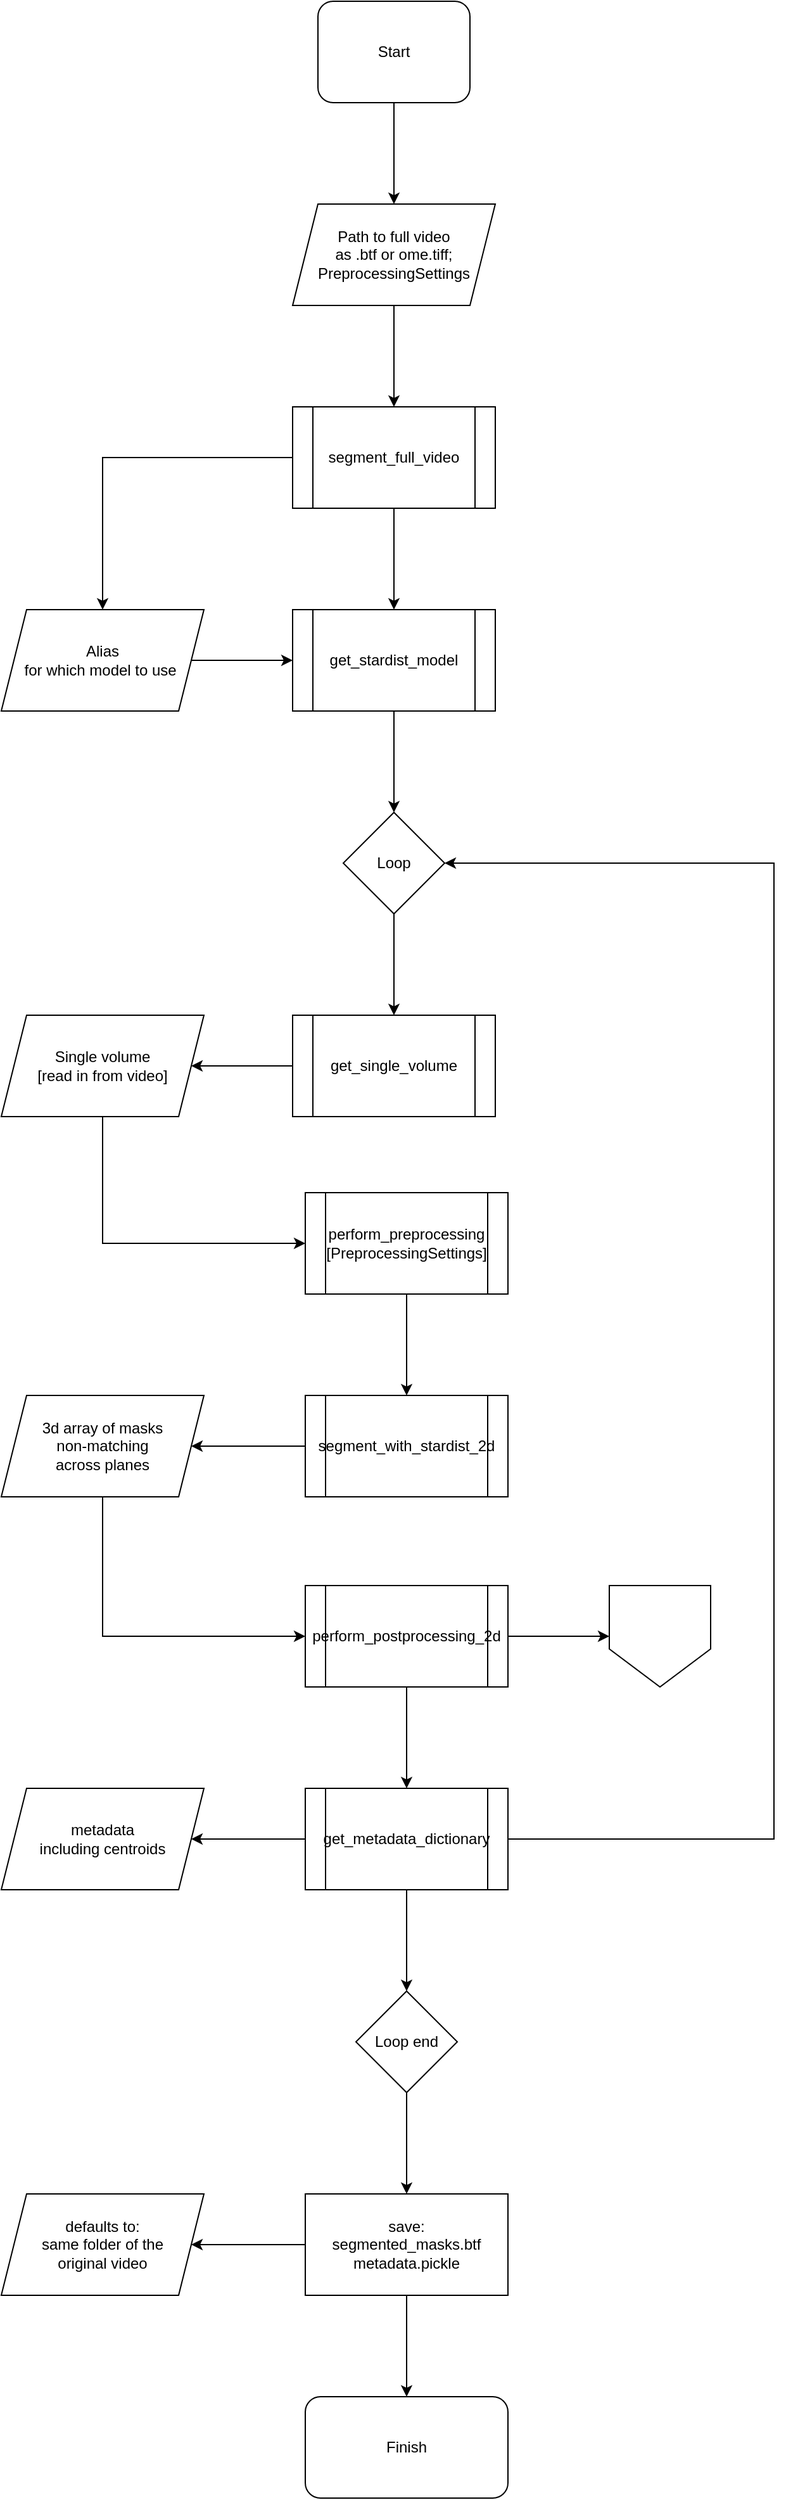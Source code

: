 <mxfile version="14.4.3" type="device" pages="4"><diagram id="9gmNOjuS0Z5q1kffO1ch" name="Segmentation-2d"><mxGraphModel dx="1422" dy="942" grid="1" gridSize="10" guides="1" tooltips="1" connect="1" arrows="1" fold="1" page="1" pageScale="1" pageWidth="850" pageHeight="1100" math="0" shadow="0"><root><mxCell id="0"/><mxCell id="1" parent="0"/><mxCell id="vMSrTYAkoBFGXOU0PwdB-1" value="Start" style="rounded=1;whiteSpace=wrap;html=1;fontFamily=Helvetica;fontSize=12;fontColor=#000000;align=center;strokeColor=#000000;fillColor=#ffffff;" parent="1" vertex="1"><mxGeometry x="320" y="40" width="120" height="80" as="geometry"/></mxCell><mxCell id="vMSrTYAkoBFGXOU0PwdB-2" value="Path to full video&lt;br&gt;as .btf or ome.tiff;&lt;br&gt;PreprocessingSettings" style="shape=parallelogram;perimeter=parallelogramPerimeter;whiteSpace=wrap;html=1;fixedSize=1;" parent="1" vertex="1"><mxGeometry x="300" y="200" width="160" height="80" as="geometry"/></mxCell><mxCell id="vMSrTYAkoBFGXOU0PwdB-3" value="" style="edgeStyle=orthogonalEdgeStyle;rounded=0;orthogonalLoop=1;jettySize=auto;html=1;" parent="1" source="vMSrTYAkoBFGXOU0PwdB-1" target="vMSrTYAkoBFGXOU0PwdB-2" edge="1"><mxGeometry relative="1" as="geometry"/></mxCell><mxCell id="vMSrTYAkoBFGXOU0PwdB-10" style="edgeStyle=orthogonalEdgeStyle;rounded=0;orthogonalLoop=1;jettySize=auto;html=1;exitX=0;exitY=0.5;exitDx=0;exitDy=0;" parent="1" source="vMSrTYAkoBFGXOU0PwdB-4" target="vMSrTYAkoBFGXOU0PwdB-8" edge="1"><mxGeometry relative="1" as="geometry"/></mxCell><mxCell id="vMSrTYAkoBFGXOU0PwdB-4" value="segment_full_video" style="shape=process;whiteSpace=wrap;html=1;backgroundOutline=1;fontFamily=Helvetica;fontSize=12;fontColor=#000000;align=center;strokeColor=#000000;fillColor=#ffffff;" parent="1" vertex="1"><mxGeometry x="300" y="360" width="160" height="80" as="geometry"/></mxCell><mxCell id="vMSrTYAkoBFGXOU0PwdB-5" value="" style="edgeStyle=orthogonalEdgeStyle;rounded=0;orthogonalLoop=1;jettySize=auto;html=1;" parent="1" source="vMSrTYAkoBFGXOU0PwdB-2" target="vMSrTYAkoBFGXOU0PwdB-4" edge="1"><mxGeometry relative="1" as="geometry"/></mxCell><mxCell id="vMSrTYAkoBFGXOU0PwdB-6" value="get_stardist_model" style="shape=process;whiteSpace=wrap;html=1;backgroundOutline=1;fontFamily=Helvetica;fontSize=12;fontColor=#000000;align=center;strokeColor=#000000;fillColor=#ffffff;" parent="1" vertex="1"><mxGeometry x="300" y="520" width="160" height="80" as="geometry"/></mxCell><mxCell id="vMSrTYAkoBFGXOU0PwdB-7" value="" style="edgeStyle=orthogonalEdgeStyle;rounded=0;orthogonalLoop=1;jettySize=auto;html=1;" parent="1" source="vMSrTYAkoBFGXOU0PwdB-4" target="vMSrTYAkoBFGXOU0PwdB-6" edge="1"><mxGeometry relative="1" as="geometry"/></mxCell><mxCell id="vMSrTYAkoBFGXOU0PwdB-8" value="Alias &lt;br&gt;for which model to use&amp;nbsp;" style="shape=parallelogram;perimeter=parallelogramPerimeter;whiteSpace=wrap;html=1;fixedSize=1;" parent="1" vertex="1"><mxGeometry x="70" y="520" width="160" height="80" as="geometry"/></mxCell><mxCell id="vMSrTYAkoBFGXOU0PwdB-9" value="" style="edgeStyle=orthogonalEdgeStyle;rounded=0;orthogonalLoop=1;jettySize=auto;html=1;" parent="1" source="vMSrTYAkoBFGXOU0PwdB-8" target="vMSrTYAkoBFGXOU0PwdB-6" edge="1"><mxGeometry relative="1" as="geometry"/></mxCell><mxCell id="vMSrTYAkoBFGXOU0PwdB-17" value="Loop" style="rhombus;whiteSpace=wrap;html=1;" parent="1" vertex="1"><mxGeometry x="340" y="680" width="80" height="80" as="geometry"/></mxCell><mxCell id="vMSrTYAkoBFGXOU0PwdB-18" value="" style="edgeStyle=orthogonalEdgeStyle;rounded=0;orthogonalLoop=1;jettySize=auto;html=1;" parent="1" source="vMSrTYAkoBFGXOU0PwdB-6" target="vMSrTYAkoBFGXOU0PwdB-17" edge="1"><mxGeometry relative="1" as="geometry"/></mxCell><mxCell id="vMSrTYAkoBFGXOU0PwdB-19" value="get_single_volume" style="shape=process;whiteSpace=wrap;html=1;backgroundOutline=1;" parent="1" vertex="1"><mxGeometry x="300" y="840" width="160" height="80" as="geometry"/></mxCell><mxCell id="vMSrTYAkoBFGXOU0PwdB-20" value="" style="edgeStyle=orthogonalEdgeStyle;rounded=0;orthogonalLoop=1;jettySize=auto;html=1;" parent="1" source="vMSrTYAkoBFGXOU0PwdB-17" target="vMSrTYAkoBFGXOU0PwdB-19" edge="1"><mxGeometry relative="1" as="geometry"/></mxCell><mxCell id="vMSrTYAkoBFGXOU0PwdB-27" style="edgeStyle=orthogonalEdgeStyle;rounded=0;orthogonalLoop=1;jettySize=auto;html=1;exitX=0.5;exitY=1;exitDx=0;exitDy=0;entryX=0;entryY=0.5;entryDx=0;entryDy=0;" parent="1" source="vMSrTYAkoBFGXOU0PwdB-21" target="vMSrTYAkoBFGXOU0PwdB-23" edge="1"><mxGeometry relative="1" as="geometry"/></mxCell><mxCell id="vMSrTYAkoBFGXOU0PwdB-21" value="Single volume &lt;br&gt;[read in from video]" style="shape=parallelogram;perimeter=parallelogramPerimeter;whiteSpace=wrap;html=1;fixedSize=1;" parent="1" vertex="1"><mxGeometry x="70" y="840" width="160" height="80" as="geometry"/></mxCell><mxCell id="vMSrTYAkoBFGXOU0PwdB-22" value="" style="edgeStyle=orthogonalEdgeStyle;rounded=0;orthogonalLoop=1;jettySize=auto;html=1;" parent="1" source="vMSrTYAkoBFGXOU0PwdB-19" target="vMSrTYAkoBFGXOU0PwdB-21" edge="1"><mxGeometry relative="1" as="geometry"/></mxCell><mxCell id="vMSrTYAkoBFGXOU0PwdB-23" value="perform_preprocessing&lt;br&gt;[PreprocessingSettings]" style="shape=process;whiteSpace=wrap;html=1;backgroundOutline=1;" parent="1" vertex="1"><mxGeometry x="310" y="980" width="160" height="80" as="geometry"/></mxCell><mxCell id="vMSrTYAkoBFGXOU0PwdB-25" value="segment_with_stardist_2d" style="shape=process;whiteSpace=wrap;html=1;backgroundOutline=1;" parent="1" vertex="1"><mxGeometry x="310" y="1140" width="160" height="80" as="geometry"/></mxCell><mxCell id="vMSrTYAkoBFGXOU0PwdB-26" value="" style="edgeStyle=orthogonalEdgeStyle;rounded=0;orthogonalLoop=1;jettySize=auto;html=1;" parent="1" source="vMSrTYAkoBFGXOU0PwdB-23" target="vMSrTYAkoBFGXOU0PwdB-25" edge="1"><mxGeometry relative="1" as="geometry"/></mxCell><mxCell id="vMSrTYAkoBFGXOU0PwdB-32" style="edgeStyle=orthogonalEdgeStyle;rounded=0;orthogonalLoop=1;jettySize=auto;html=1;exitX=0.5;exitY=1;exitDx=0;exitDy=0;entryX=0;entryY=0.5;entryDx=0;entryDy=0;" parent="1" source="vMSrTYAkoBFGXOU0PwdB-28" target="vMSrTYAkoBFGXOU0PwdB-30" edge="1"><mxGeometry relative="1" as="geometry"/></mxCell><mxCell id="vMSrTYAkoBFGXOU0PwdB-28" value="3d array of masks&lt;br&gt;non-matching &lt;br&gt;across planes" style="shape=parallelogram;perimeter=parallelogramPerimeter;whiteSpace=wrap;html=1;fixedSize=1;" parent="1" vertex="1"><mxGeometry x="70" y="1140" width="160" height="80" as="geometry"/></mxCell><mxCell id="vMSrTYAkoBFGXOU0PwdB-29" value="" style="edgeStyle=orthogonalEdgeStyle;rounded=0;orthogonalLoop=1;jettySize=auto;html=1;" parent="1" source="vMSrTYAkoBFGXOU0PwdB-25" target="vMSrTYAkoBFGXOU0PwdB-28" edge="1"><mxGeometry relative="1" as="geometry"/></mxCell><mxCell id="vMSrTYAkoBFGXOU0PwdB-30" value="perform_postprocessing_2d" style="shape=process;whiteSpace=wrap;html=1;backgroundOutline=1;" parent="1" vertex="1"><mxGeometry x="310" y="1290" width="160" height="80" as="geometry"/></mxCell><UserObject label="" link="data:page/id,D-MQUHpHiXj6evKlf64g" id="vMSrTYAkoBFGXOU0PwdB-33"><mxCell style="shape=offPageConnector;whiteSpace=wrap;html=1;" parent="1" vertex="1"><mxGeometry x="550" y="1290" width="80" height="80" as="geometry"/></mxCell></UserObject><mxCell id="vMSrTYAkoBFGXOU0PwdB-34" value="" style="edgeStyle=orthogonalEdgeStyle;rounded=0;orthogonalLoop=1;jettySize=auto;html=1;" parent="1" source="vMSrTYAkoBFGXOU0PwdB-30" target="vMSrTYAkoBFGXOU0PwdB-33" edge="1"><mxGeometry relative="1" as="geometry"/></mxCell><mxCell id="WQYejAceCrde4pMrDi3--1" value="save:&lt;br&gt;segmented_masks.btf&lt;br&gt;metadata.pickle" style="rounded=0;whiteSpace=wrap;html=1;" parent="1" vertex="1"><mxGeometry x="310" y="1770" width="160" height="80" as="geometry"/></mxCell><mxCell id="E8pQv0vzNypbhaWCZmpx-2" style="edgeStyle=orthogonalEdgeStyle;rounded=0;orthogonalLoop=1;jettySize=auto;html=1;exitX=1;exitY=0.5;exitDx=0;exitDy=0;entryX=1;entryY=0.5;entryDx=0;entryDy=0;" parent="1" source="WQYejAceCrde4pMrDi3--3" target="vMSrTYAkoBFGXOU0PwdB-17" edge="1"><mxGeometry relative="1" as="geometry"><Array as="points"><mxPoint x="680" y="1490"/><mxPoint x="680" y="720"/></Array></mxGeometry></mxCell><mxCell id="WQYejAceCrde4pMrDi3--3" value="get_metadata_dictionary" style="shape=process;whiteSpace=wrap;html=1;backgroundOutline=1;" parent="1" vertex="1"><mxGeometry x="310" y="1450" width="160" height="80" as="geometry"/></mxCell><mxCell id="WQYejAceCrde4pMrDi3--4" value="" style="edgeStyle=orthogonalEdgeStyle;rounded=0;orthogonalLoop=1;jettySize=auto;html=1;" parent="1" source="vMSrTYAkoBFGXOU0PwdB-30" target="WQYejAceCrde4pMrDi3--3" edge="1"><mxGeometry relative="1" as="geometry"/></mxCell><mxCell id="WQYejAceCrde4pMrDi3--6" value="Finish" style="rounded=1;whiteSpace=wrap;html=1;" parent="1" vertex="1"><mxGeometry x="310" y="1930" width="160" height="80" as="geometry"/></mxCell><mxCell id="WQYejAceCrde4pMrDi3--7" value="" style="edgeStyle=orthogonalEdgeStyle;rounded=0;orthogonalLoop=1;jettySize=auto;html=1;" parent="1" source="WQYejAceCrde4pMrDi3--1" target="WQYejAceCrde4pMrDi3--6" edge="1"><mxGeometry relative="1" as="geometry"/></mxCell><mxCell id="WQYejAceCrde4pMrDi3--8" value="metadata &lt;br&gt;including centroids" style="shape=parallelogram;perimeter=parallelogramPerimeter;whiteSpace=wrap;html=1;fixedSize=1;" parent="1" vertex="1"><mxGeometry x="70" y="1450" width="160" height="80" as="geometry"/></mxCell><mxCell id="WQYejAceCrde4pMrDi3--9" value="" style="edgeStyle=orthogonalEdgeStyle;rounded=0;orthogonalLoop=1;jettySize=auto;html=1;" parent="1" source="WQYejAceCrde4pMrDi3--3" target="WQYejAceCrde4pMrDi3--8" edge="1"><mxGeometry relative="1" as="geometry"/></mxCell><mxCell id="WQYejAceCrde4pMrDi3--10" value="defaults to:&lt;br&gt;same folder of the&lt;br&gt;original video" style="shape=parallelogram;perimeter=parallelogramPerimeter;whiteSpace=wrap;html=1;fixedSize=1;" parent="1" vertex="1"><mxGeometry x="70" y="1770" width="160" height="80" as="geometry"/></mxCell><mxCell id="WQYejAceCrde4pMrDi3--11" value="" style="edgeStyle=orthogonalEdgeStyle;rounded=0;orthogonalLoop=1;jettySize=auto;html=1;" parent="1" source="WQYejAceCrde4pMrDi3--1" target="WQYejAceCrde4pMrDi3--10" edge="1"><mxGeometry relative="1" as="geometry"/></mxCell><mxCell id="E8pQv0vzNypbhaWCZmpx-5" value="" style="edgeStyle=orthogonalEdgeStyle;rounded=0;orthogonalLoop=1;jettySize=auto;html=1;" parent="1" source="E8pQv0vzNypbhaWCZmpx-3" target="WQYejAceCrde4pMrDi3--1" edge="1"><mxGeometry relative="1" as="geometry"/></mxCell><mxCell id="E8pQv0vzNypbhaWCZmpx-3" value="Loop end" style="rhombus;whiteSpace=wrap;html=1;" parent="1" vertex="1"><mxGeometry x="350" y="1610" width="80" height="80" as="geometry"/></mxCell><mxCell id="E8pQv0vzNypbhaWCZmpx-4" value="" style="edgeStyle=orthogonalEdgeStyle;rounded=0;orthogonalLoop=1;jettySize=auto;html=1;" parent="1" source="WQYejAceCrde4pMrDi3--3" target="E8pQv0vzNypbhaWCZmpx-3" edge="1"><mxGeometry relative="1" as="geometry"/></mxCell></root></mxGraphModel></diagram><diagram id="D-MQUHpHiXj6evKlf64g" name="perform_postprocessing_2d"><mxGraphModel dx="981" dy="673" grid="1" gridSize="10" guides="1" tooltips="1" connect="1" arrows="1" fold="1" page="1" pageScale="1" pageWidth="850" pageHeight="1100" math="0" shadow="0"><root><mxCell id="KeyeB9VhBZ7ttvzR-nVN-0"/><mxCell id="KeyeB9VhBZ7ttvzR-nVN-1" parent="KeyeB9VhBZ7ttvzR-nVN-0"/><mxCell id="KeyeB9VhBZ7ttvzR-nVN-2" value="perform_postprocessing_2d" style="rounded=1;whiteSpace=wrap;html=1;" vertex="1" parent="KeyeB9VhBZ7ttvzR-nVN-1"><mxGeometry x="350" y="40" width="120" height="60" as="geometry"/></mxCell><mxCell id="vkmSvv_Z_U_EB-Boivay-0" value="Masks" style="shape=parallelogram;perimeter=parallelogramPerimeter;whiteSpace=wrap;html=1;fixedSize=1;" vertex="1" parent="KeyeB9VhBZ7ttvzR-nVN-1"><mxGeometry x="350" y="180" width="120" height="60" as="geometry"/></mxCell><mxCell id="vkmSvv_Z_U_EB-Boivay-1" value="" style="edgeStyle=orthogonalEdgeStyle;rounded=0;orthogonalLoop=1;jettySize=auto;html=1;" edge="1" parent="KeyeB9VhBZ7ttvzR-nVN-1" source="KeyeB9VhBZ7ttvzR-nVN-2" target="vkmSvv_Z_U_EB-Boivay-0"><mxGeometry relative="1" as="geometry"/></mxCell><mxCell id="vkmSvv_Z_U_EB-Boivay-2" value="remove_large_areas" style="shape=process;whiteSpace=wrap;html=1;backgroundOutline=1;" vertex="1" parent="KeyeB9VhBZ7ttvzR-nVN-1"><mxGeometry x="350" y="320" width="120" height="60" as="geometry"/></mxCell><mxCell id="vkmSvv_Z_U_EB-Boivay-3" value="" style="edgeStyle=orthogonalEdgeStyle;rounded=0;orthogonalLoop=1;jettySize=auto;html=1;" edge="1" parent="KeyeB9VhBZ7ttvzR-nVN-1" source="vkmSvv_Z_U_EB-Boivay-0" target="vkmSvv_Z_U_EB-Boivay-2"><mxGeometry relative="1" as="geometry"/></mxCell><mxCell id="vkmSvv_Z_U_EB-Boivay-4" value="bipartite_stitching" style="shape=process;whiteSpace=wrap;html=1;backgroundOutline=1;" vertex="1" parent="KeyeB9VhBZ7ttvzR-nVN-1"><mxGeometry x="350" y="460" width="120" height="60" as="geometry"/></mxCell><mxCell id="vkmSvv_Z_U_EB-Boivay-5" value="" style="edgeStyle=orthogonalEdgeStyle;rounded=0;orthogonalLoop=1;jettySize=auto;html=1;" edge="1" parent="KeyeB9VhBZ7ttvzR-nVN-1" source="vkmSvv_Z_U_EB-Boivay-2" target="vkmSvv_Z_U_EB-Boivay-4"><mxGeometry relative="1" as="geometry"/></mxCell><mxCell id="vkmSvv_Z_U_EB-Boivay-6" value="matches adjacent planes in z &lt;br&gt;using pixel overlap" style="ellipse;shape=cloud;whiteSpace=wrap;html=1;" vertex="1" parent="KeyeB9VhBZ7ttvzR-nVN-1"><mxGeometry x="70" y="441.25" width="220" height="97.5" as="geometry"/></mxCell><mxCell id="vkmSvv_Z_U_EB-Boivay-7" value="" style="edgeStyle=orthogonalEdgeStyle;rounded=0;orthogonalLoop=1;jettySize=auto;html=1;" edge="1" parent="KeyeB9VhBZ7ttvzR-nVN-1" source="vkmSvv_Z_U_EB-Boivay-4" target="vkmSvv_Z_U_EB-Boivay-6"><mxGeometry relative="1" as="geometry"/></mxCell><mxCell id="vkmSvv_Z_U_EB-Boivay-8" value="get_neuron_lengths_dict" style="shape=process;whiteSpace=wrap;html=1;backgroundOutline=1;" vertex="1" parent="KeyeB9VhBZ7ttvzR-nVN-1"><mxGeometry x="350" y="600" width="120" height="60" as="geometry"/></mxCell><mxCell id="vkmSvv_Z_U_EB-Boivay-9" value="" style="edgeStyle=orthogonalEdgeStyle;rounded=0;orthogonalLoop=1;jettySize=auto;html=1;" edge="1" parent="KeyeB9VhBZ7ttvzR-nVN-1" source="vkmSvv_Z_U_EB-Boivay-4" target="vkmSvv_Z_U_EB-Boivay-8"><mxGeometry relative="1" as="geometry"/></mxCell><mxCell id="vkmSvv_Z_U_EB-Boivay-13" value="calc_brightness" style="shape=process;whiteSpace=wrap;html=1;backgroundOutline=1;" vertex="1" parent="KeyeB9VhBZ7ttvzR-nVN-1"><mxGeometry x="350" y="740" width="120" height="60" as="geometry"/></mxCell><mxCell id="vkmSvv_Z_U_EB-Boivay-14" value="" style="edgeStyle=orthogonalEdgeStyle;rounded=0;orthogonalLoop=1;jettySize=auto;html=1;" edge="1" parent="KeyeB9VhBZ7ttvzR-nVN-1" source="vkmSvv_Z_U_EB-Boivay-8" target="vkmSvv_Z_U_EB-Boivay-13"><mxGeometry relative="1" as="geometry"/></mxCell><mxCell id="vkmSvv_Z_U_EB-Boivay-15" value="split_long_neurons" style="shape=process;whiteSpace=wrap;html=1;backgroundOutline=1;" vertex="1" parent="KeyeB9VhBZ7ttvzR-nVN-1"><mxGeometry x="350" y="880" width="120" height="60" as="geometry"/></mxCell><mxCell id="vkmSvv_Z_U_EB-Boivay-17" value="remove_short_neurons" style="shape=process;whiteSpace=wrap;html=1;backgroundOutline=1;" vertex="1" parent="KeyeB9VhBZ7ttvzR-nVN-1"><mxGeometry x="350" y="1020" width="120" height="60" as="geometry"/></mxCell><mxCell id="vkmSvv_Z_U_EB-Boivay-22" style="edgeStyle=orthogonalEdgeStyle;rounded=0;orthogonalLoop=1;jettySize=auto;html=1;entryX=0;entryY=0.5;entryDx=0;entryDy=0;" edge="1" parent="KeyeB9VhBZ7ttvzR-nVN-1" source="vkmSvv_Z_U_EB-Boivay-19" target="vkmSvv_Z_U_EB-Boivay-15"><mxGeometry relative="1" as="geometry"><Array as="points"><mxPoint x="200" y="770"/><mxPoint x="200" y="910"/></Array></mxGeometry></mxCell><mxCell id="vkmSvv_Z_U_EB-Boivay-23" style="edgeStyle=orthogonalEdgeStyle;rounded=0;orthogonalLoop=1;jettySize=auto;html=1;entryX=0;entryY=0.5;entryDx=0;entryDy=0;" edge="1" parent="KeyeB9VhBZ7ttvzR-nVN-1" source="vkmSvv_Z_U_EB-Boivay-19" target="vkmSvv_Z_U_EB-Boivay-17"><mxGeometry relative="1" as="geometry"><Array as="points"><mxPoint x="200" y="770"/><mxPoint x="200" y="1050"/></Array></mxGeometry></mxCell><mxCell id="vkmSvv_Z_U_EB-Boivay-19" value="brightness as a&lt;br&gt;function of z" style="shape=parallelogram;perimeter=parallelogramPerimeter;whiteSpace=wrap;html=1;fixedSize=1;" vertex="1" parent="KeyeB9VhBZ7ttvzR-nVN-1"><mxGeometry x="150" y="740" width="120" height="60" as="geometry"/></mxCell><mxCell id="vkmSvv_Z_U_EB-Boivay-20" value="" style="edgeStyle=orthogonalEdgeStyle;rounded=0;orthogonalLoop=1;jettySize=auto;html=1;" edge="1" parent="KeyeB9VhBZ7ttvzR-nVN-1" source="vkmSvv_Z_U_EB-Boivay-13" target="vkmSvv_Z_U_EB-Boivay-19"><mxGeometry relative="1" as="geometry"/></mxCell><mxCell id="vkmSvv_Z_U_EB-Boivay-26" value="if&lt;br&gt;remove_border_flag" style="rhombus;whiteSpace=wrap;html=1;" vertex="1" parent="KeyeB9VhBZ7ttvzR-nVN-1"><mxGeometry x="380" y="1160" width="60" height="60" as="geometry"/></mxCell><mxCell id="vkmSvv_Z_U_EB-Boivay-27" value="" style="edgeStyle=orthogonalEdgeStyle;rounded=0;orthogonalLoop=1;jettySize=auto;html=1;" edge="1" parent="KeyeB9VhBZ7ttvzR-nVN-1" source="vkmSvv_Z_U_EB-Boivay-17" target="vkmSvv_Z_U_EB-Boivay-26"><mxGeometry relative="1" as="geometry"/></mxCell><mxCell id="vkmSvv_Z_U_EB-Boivay-34" style="edgeStyle=orthogonalEdgeStyle;rounded=0;orthogonalLoop=1;jettySize=auto;html=1;exitX=0.5;exitY=1;exitDx=0;exitDy=0;entryX=0;entryY=0.5;entryDx=0;entryDy=0;" edge="1" parent="KeyeB9VhBZ7ttvzR-nVN-1" source="vkmSvv_Z_U_EB-Boivay-28" target="vkmSvv_Z_U_EB-Boivay-31"><mxGeometry relative="1" as="geometry"><Array as="points"><mxPoint x="240" y="1330"/></Array></mxGeometry></mxCell><mxCell id="vkmSvv_Z_U_EB-Boivay-28" value="remove_border" style="shape=process;whiteSpace=wrap;html=1;backgroundOutline=1;" vertex="1" parent="KeyeB9VhBZ7ttvzR-nVN-1"><mxGeometry x="180" y="1160" width="120" height="60" as="geometry"/></mxCell><mxCell id="vkmSvv_Z_U_EB-Boivay-29" value="" style="edgeStyle=orthogonalEdgeStyle;rounded=0;orthogonalLoop=1;jettySize=auto;html=1;" edge="1" parent="KeyeB9VhBZ7ttvzR-nVN-1" source="vkmSvv_Z_U_EB-Boivay-26" target="vkmSvv_Z_U_EB-Boivay-28"><mxGeometry relative="1" as="geometry"/></mxCell><mxCell id="vkmSvv_Z_U_EB-Boivay-30" value="True" style="edgeLabel;html=1;align=center;verticalAlign=middle;resizable=0;points=[];" vertex="1" connectable="0" parent="vkmSvv_Z_U_EB-Boivay-29"><mxGeometry x="-0.165" y="-1" relative="1" as="geometry"><mxPoint as="offset"/></mxGeometry></mxCell><mxCell id="vkmSvv_Z_U_EB-Boivay-31" value="final_masks" style="shape=parallelogram;perimeter=parallelogramPerimeter;whiteSpace=wrap;html=1;fixedSize=1;" vertex="1" parent="KeyeB9VhBZ7ttvzR-nVN-1"><mxGeometry x="350" y="1300" width="120" height="60" as="geometry"/></mxCell><mxCell id="vkmSvv_Z_U_EB-Boivay-32" value="" style="edgeStyle=orthogonalEdgeStyle;rounded=0;orthogonalLoop=1;jettySize=auto;html=1;" edge="1" parent="KeyeB9VhBZ7ttvzR-nVN-1" source="vkmSvv_Z_U_EB-Boivay-26" target="vkmSvv_Z_U_EB-Boivay-31"><mxGeometry relative="1" as="geometry"/></mxCell><mxCell id="vkmSvv_Z_U_EB-Boivay-33" value="False" style="edgeLabel;html=1;align=center;verticalAlign=middle;resizable=0;points=[];" vertex="1" connectable="0" parent="vkmSvv_Z_U_EB-Boivay-32"><mxGeometry x="-0.325" y="-5" relative="1" as="geometry"><mxPoint as="offset"/></mxGeometry></mxCell><UserObject label="Return" link="data:page/id,9gmNOjuS0Z5q1kffO1ch" id="vkmSvv_Z_U_EB-Boivay-35"><mxCell style="rounded=1;whiteSpace=wrap;html=1;" vertex="1" parent="KeyeB9VhBZ7ttvzR-nVN-1"><mxGeometry x="350" y="1440" width="120" height="60" as="geometry"/></mxCell></UserObject><mxCell id="vkmSvv_Z_U_EB-Boivay-36" value="" style="edgeStyle=orthogonalEdgeStyle;rounded=0;orthogonalLoop=1;jettySize=auto;html=1;" edge="1" parent="KeyeB9VhBZ7ttvzR-nVN-1" source="vkmSvv_Z_U_EB-Boivay-31" target="vkmSvv_Z_U_EB-Boivay-35"><mxGeometry relative="1" as="geometry"/></mxCell></root></mxGraphModel></diagram><diagram name="Segmentation-3d" id="1qedk6fL6Um3-epZt2n-"><mxGraphModel dx="1422" dy="976" grid="1" gridSize="10" guides="1" tooltips="1" connect="1" arrows="1" fold="1" page="1" pageScale="1" pageWidth="850" pageHeight="1100" math="0" shadow="0"><root><mxCell id="bUffBAjIWViyeSankcGN-0"/><mxCell id="bUffBAjIWViyeSankcGN-1" parent="bUffBAjIWViyeSankcGN-0"/><mxCell id="bUffBAjIWViyeSankcGN-2" value="Start" style="rounded=1;whiteSpace=wrap;html=1;fontFamily=Helvetica;fontSize=12;fontColor=#000000;align=center;strokeColor=#000000;fillColor=#ffffff;" vertex="1" parent="bUffBAjIWViyeSankcGN-1"><mxGeometry x="320" y="40" width="120" height="80" as="geometry"/></mxCell><mxCell id="bUffBAjIWViyeSankcGN-3" value="Path to full video&lt;br&gt;as .btf or ome.tiff;&lt;br&gt;PreprocessingSettings" style="shape=parallelogram;perimeter=parallelogramPerimeter;whiteSpace=wrap;html=1;fixedSize=1;" vertex="1" parent="bUffBAjIWViyeSankcGN-1"><mxGeometry x="300" y="200" width="160" height="80" as="geometry"/></mxCell><mxCell id="bUffBAjIWViyeSankcGN-4" value="" style="edgeStyle=orthogonalEdgeStyle;rounded=0;orthogonalLoop=1;jettySize=auto;html=1;" edge="1" parent="bUffBAjIWViyeSankcGN-1" source="bUffBAjIWViyeSankcGN-2" target="bUffBAjIWViyeSankcGN-3"><mxGeometry relative="1" as="geometry"/></mxCell><mxCell id="bUffBAjIWViyeSankcGN-5" style="edgeStyle=orthogonalEdgeStyle;rounded=0;orthogonalLoop=1;jettySize=auto;html=1;exitX=0;exitY=0.5;exitDx=0;exitDy=0;" edge="1" parent="bUffBAjIWViyeSankcGN-1" source="bUffBAjIWViyeSankcGN-6" target="bUffBAjIWViyeSankcGN-10"><mxGeometry relative="1" as="geometry"/></mxCell><mxCell id="bUffBAjIWViyeSankcGN-6" value="segment_full_video" style="shape=process;whiteSpace=wrap;html=1;backgroundOutline=1;fontFamily=Helvetica;fontSize=12;fontColor=#000000;align=center;strokeColor=#000000;fillColor=#ffffff;" vertex="1" parent="bUffBAjIWViyeSankcGN-1"><mxGeometry x="300" y="360" width="160" height="80" as="geometry"/></mxCell><mxCell id="bUffBAjIWViyeSankcGN-7" value="" style="edgeStyle=orthogonalEdgeStyle;rounded=0;orthogonalLoop=1;jettySize=auto;html=1;" edge="1" parent="bUffBAjIWViyeSankcGN-1" source="bUffBAjIWViyeSankcGN-3" target="bUffBAjIWViyeSankcGN-6"><mxGeometry relative="1" as="geometry"/></mxCell><mxCell id="bUffBAjIWViyeSankcGN-8" value="get_stardist_model" style="shape=process;whiteSpace=wrap;html=1;backgroundOutline=1;fontFamily=Helvetica;fontSize=12;fontColor=#000000;align=center;strokeColor=#000000;fillColor=#ffffff;" vertex="1" parent="bUffBAjIWViyeSankcGN-1"><mxGeometry x="300" y="520" width="160" height="80" as="geometry"/></mxCell><mxCell id="bUffBAjIWViyeSankcGN-9" value="" style="edgeStyle=orthogonalEdgeStyle;rounded=0;orthogonalLoop=1;jettySize=auto;html=1;" edge="1" parent="bUffBAjIWViyeSankcGN-1" source="bUffBAjIWViyeSankcGN-6" target="bUffBAjIWViyeSankcGN-8"><mxGeometry relative="1" as="geometry"/></mxCell><mxCell id="bUffBAjIWViyeSankcGN-10" value="Alias &lt;br&gt;for which model to use&amp;nbsp;" style="shape=parallelogram;perimeter=parallelogramPerimeter;whiteSpace=wrap;html=1;fixedSize=1;" vertex="1" parent="bUffBAjIWViyeSankcGN-1"><mxGeometry x="100" y="520" width="160" height="80" as="geometry"/></mxCell><mxCell id="bUffBAjIWViyeSankcGN-11" value="" style="edgeStyle=orthogonalEdgeStyle;rounded=0;orthogonalLoop=1;jettySize=auto;html=1;" edge="1" parent="bUffBAjIWViyeSankcGN-1" source="bUffBAjIWViyeSankcGN-10" target="bUffBAjIWViyeSankcGN-8"><mxGeometry relative="1" as="geometry"/></mxCell><mxCell id="bUffBAjIWViyeSankcGN-12" value="Loop" style="rhombus;whiteSpace=wrap;html=1;" vertex="1" parent="bUffBAjIWViyeSankcGN-1"><mxGeometry x="340" y="680" width="80" height="80" as="geometry"/></mxCell><mxCell id="bUffBAjIWViyeSankcGN-13" value="" style="edgeStyle=orthogonalEdgeStyle;rounded=0;orthogonalLoop=1;jettySize=auto;html=1;" edge="1" parent="bUffBAjIWViyeSankcGN-1" source="bUffBAjIWViyeSankcGN-8" target="bUffBAjIWViyeSankcGN-12"><mxGeometry relative="1" as="geometry"/></mxCell><mxCell id="bUffBAjIWViyeSankcGN-14" value="get_single_volume" style="shape=process;whiteSpace=wrap;html=1;backgroundOutline=1;" vertex="1" parent="bUffBAjIWViyeSankcGN-1"><mxGeometry x="300" y="840" width="160" height="80" as="geometry"/></mxCell><mxCell id="bUffBAjIWViyeSankcGN-15" value="" style="edgeStyle=orthogonalEdgeStyle;rounded=0;orthogonalLoop=1;jettySize=auto;html=1;" edge="1" parent="bUffBAjIWViyeSankcGN-1" source="bUffBAjIWViyeSankcGN-12" target="bUffBAjIWViyeSankcGN-14"><mxGeometry relative="1" as="geometry"/></mxCell><mxCell id="bUffBAjIWViyeSankcGN-16" style="edgeStyle=orthogonalEdgeStyle;rounded=0;orthogonalLoop=1;jettySize=auto;html=1;exitX=0.5;exitY=1;exitDx=0;exitDy=0;entryX=0;entryY=0.5;entryDx=0;entryDy=0;" edge="1" parent="bUffBAjIWViyeSankcGN-1" source="bUffBAjIWViyeSankcGN-17" target="bUffBAjIWViyeSankcGN-19"><mxGeometry relative="1" as="geometry"/></mxCell><mxCell id="bUffBAjIWViyeSankcGN-17" value="Single volume &lt;br&gt;[read in from video]" style="shape=parallelogram;perimeter=parallelogramPerimeter;whiteSpace=wrap;html=1;fixedSize=1;" vertex="1" parent="bUffBAjIWViyeSankcGN-1"><mxGeometry x="70" y="840" width="160" height="80" as="geometry"/></mxCell><mxCell id="bUffBAjIWViyeSankcGN-18" value="" style="edgeStyle=orthogonalEdgeStyle;rounded=0;orthogonalLoop=1;jettySize=auto;html=1;" edge="1" parent="bUffBAjIWViyeSankcGN-1" source="bUffBAjIWViyeSankcGN-14" target="bUffBAjIWViyeSankcGN-17"><mxGeometry relative="1" as="geometry"/></mxCell><mxCell id="bUffBAjIWViyeSankcGN-19" value="perform_preprocessing&lt;br&gt;[PreprocessingSettings]" style="shape=process;whiteSpace=wrap;html=1;backgroundOutline=1;" vertex="1" parent="bUffBAjIWViyeSankcGN-1"><mxGeometry x="310" y="980" width="160" height="80" as="geometry"/></mxCell><mxCell id="bUffBAjIWViyeSankcGN-20" value="segment_with_stardist_3d" style="shape=process;whiteSpace=wrap;html=1;backgroundOutline=1;" vertex="1" parent="bUffBAjIWViyeSankcGN-1"><mxGeometry x="310" y="1140" width="160" height="80" as="geometry"/></mxCell><mxCell id="bUffBAjIWViyeSankcGN-21" value="" style="edgeStyle=orthogonalEdgeStyle;rounded=0;orthogonalLoop=1;jettySize=auto;html=1;" edge="1" parent="bUffBAjIWViyeSankcGN-1" source="bUffBAjIWViyeSankcGN-19" target="bUffBAjIWViyeSankcGN-20"><mxGeometry relative="1" as="geometry"/></mxCell><mxCell id="0KnK-7V5-tfHGkYEvtHt-2" style="edgeStyle=orthogonalEdgeStyle;rounded=0;orthogonalLoop=1;jettySize=auto;html=1;exitX=0.5;exitY=1;exitDx=0;exitDy=0;entryX=0;entryY=0.5;entryDx=0;entryDy=0;" edge="1" parent="bUffBAjIWViyeSankcGN-1" source="bUffBAjIWViyeSankcGN-23" target="0KnK-7V5-tfHGkYEvtHt-0"><mxGeometry relative="1" as="geometry"/></mxCell><mxCell id="bUffBAjIWViyeSankcGN-23" value="3d array of masks&lt;br&gt;non-matching &lt;br&gt;across planes" style="shape=parallelogram;perimeter=parallelogramPerimeter;whiteSpace=wrap;html=1;fixedSize=1;" vertex="1" parent="bUffBAjIWViyeSankcGN-1"><mxGeometry x="70" y="1140" width="160" height="80" as="geometry"/></mxCell><mxCell id="bUffBAjIWViyeSankcGN-24" value="" style="edgeStyle=orthogonalEdgeStyle;rounded=0;orthogonalLoop=1;jettySize=auto;html=1;" edge="1" parent="bUffBAjIWViyeSankcGN-1" source="bUffBAjIWViyeSankcGN-20" target="bUffBAjIWViyeSankcGN-23"><mxGeometry relative="1" as="geometry"/></mxCell><mxCell id="bUffBAjIWViyeSankcGN-25" value="perform_postprocessing_3d" style="shape=process;whiteSpace=wrap;html=1;backgroundOutline=1;" vertex="1" parent="bUffBAjIWViyeSankcGN-1"><mxGeometry x="510" y="1340" width="160" height="80" as="geometry"/></mxCell><UserObject label="" link="data:page/id,HgU87nzDgmrT12RSPjs0" id="bUffBAjIWViyeSankcGN-26"><mxCell style="shape=offPageConnector;whiteSpace=wrap;html=1;" vertex="1" parent="bUffBAjIWViyeSankcGN-1"><mxGeometry x="550" y="1150" width="80" height="80" as="geometry"/></mxCell></UserObject><mxCell id="bUffBAjIWViyeSankcGN-27" value="" style="edgeStyle=orthogonalEdgeStyle;rounded=0;orthogonalLoop=1;jettySize=auto;html=1;" edge="1" parent="bUffBAjIWViyeSankcGN-1" source="bUffBAjIWViyeSankcGN-25" target="bUffBAjIWViyeSankcGN-26"><mxGeometry relative="1" as="geometry"/></mxCell><mxCell id="bUffBAjIWViyeSankcGN-28" value="save:&lt;br&gt;segmented_masks.btf&lt;br&gt;metadata.pickle" style="rounded=0;whiteSpace=wrap;html=1;" vertex="1" parent="bUffBAjIWViyeSankcGN-1"><mxGeometry x="310" y="1800" width="160" height="80" as="geometry"/></mxCell><mxCell id="bUffBAjIWViyeSankcGN-29" style="edgeStyle=orthogonalEdgeStyle;rounded=0;orthogonalLoop=1;jettySize=auto;html=1;exitX=1;exitY=0.5;exitDx=0;exitDy=0;entryX=1;entryY=0.5;entryDx=0;entryDy=0;" edge="1" parent="bUffBAjIWViyeSankcGN-1" source="bUffBAjIWViyeSankcGN-30" target="bUffBAjIWViyeSankcGN-12"><mxGeometry relative="1" as="geometry"><Array as="points"><mxPoint x="680" y="1520"/><mxPoint x="680" y="720"/></Array></mxGeometry></mxCell><mxCell id="bUffBAjIWViyeSankcGN-30" value="get_metadata_dictionary" style="shape=process;whiteSpace=wrap;html=1;backgroundOutline=1;" vertex="1" parent="bUffBAjIWViyeSankcGN-1"><mxGeometry x="310" y="1480" width="160" height="80" as="geometry"/></mxCell><mxCell id="bUffBAjIWViyeSankcGN-32" value="Finish" style="rounded=1;whiteSpace=wrap;html=1;" vertex="1" parent="bUffBAjIWViyeSankcGN-1"><mxGeometry x="310" y="1960" width="160" height="80" as="geometry"/></mxCell><mxCell id="bUffBAjIWViyeSankcGN-33" value="" style="edgeStyle=orthogonalEdgeStyle;rounded=0;orthogonalLoop=1;jettySize=auto;html=1;" edge="1" parent="bUffBAjIWViyeSankcGN-1" source="bUffBAjIWViyeSankcGN-28" target="bUffBAjIWViyeSankcGN-32"><mxGeometry relative="1" as="geometry"/></mxCell><mxCell id="bUffBAjIWViyeSankcGN-34" value="metadata &lt;br&gt;including centroids" style="shape=parallelogram;perimeter=parallelogramPerimeter;whiteSpace=wrap;html=1;fixedSize=1;" vertex="1" parent="bUffBAjIWViyeSankcGN-1"><mxGeometry x="70" y="1480" width="160" height="80" as="geometry"/></mxCell><mxCell id="bUffBAjIWViyeSankcGN-35" value="" style="edgeStyle=orthogonalEdgeStyle;rounded=0;orthogonalLoop=1;jettySize=auto;html=1;" edge="1" parent="bUffBAjIWViyeSankcGN-1" source="bUffBAjIWViyeSankcGN-30" target="bUffBAjIWViyeSankcGN-34"><mxGeometry relative="1" as="geometry"/></mxCell><mxCell id="bUffBAjIWViyeSankcGN-36" value="defaults to:&lt;br&gt;same folder of the&lt;br&gt;original video" style="shape=parallelogram;perimeter=parallelogramPerimeter;whiteSpace=wrap;html=1;fixedSize=1;" vertex="1" parent="bUffBAjIWViyeSankcGN-1"><mxGeometry x="70" y="1800" width="160" height="80" as="geometry"/></mxCell><mxCell id="bUffBAjIWViyeSankcGN-37" value="" style="edgeStyle=orthogonalEdgeStyle;rounded=0;orthogonalLoop=1;jettySize=auto;html=1;" edge="1" parent="bUffBAjIWViyeSankcGN-1" source="bUffBAjIWViyeSankcGN-28" target="bUffBAjIWViyeSankcGN-36"><mxGeometry relative="1" as="geometry"/></mxCell><mxCell id="bUffBAjIWViyeSankcGN-38" value="" style="edgeStyle=orthogonalEdgeStyle;rounded=0;orthogonalLoop=1;jettySize=auto;html=1;" edge="1" parent="bUffBAjIWViyeSankcGN-1" source="bUffBAjIWViyeSankcGN-39" target="bUffBAjIWViyeSankcGN-28"><mxGeometry relative="1" as="geometry"/></mxCell><mxCell id="bUffBAjIWViyeSankcGN-39" value="Loop end" style="rhombus;whiteSpace=wrap;html=1;" vertex="1" parent="bUffBAjIWViyeSankcGN-1"><mxGeometry x="350" y="1640" width="80" height="80" as="geometry"/></mxCell><mxCell id="bUffBAjIWViyeSankcGN-40" value="" style="edgeStyle=orthogonalEdgeStyle;rounded=0;orthogonalLoop=1;jettySize=auto;html=1;" edge="1" parent="bUffBAjIWViyeSankcGN-1" source="bUffBAjIWViyeSankcGN-30" target="bUffBAjIWViyeSankcGN-39"><mxGeometry relative="1" as="geometry"/></mxCell><mxCell id="0KnK-7V5-tfHGkYEvtHt-3" value="True" style="edgeStyle=orthogonalEdgeStyle;rounded=0;orthogonalLoop=1;jettySize=auto;html=1;exitX=1;exitY=0.5;exitDx=0;exitDy=0;entryX=0.006;entryY=0.613;entryDx=0;entryDy=0;entryPerimeter=0;" edge="1" parent="bUffBAjIWViyeSankcGN-1" source="0KnK-7V5-tfHGkYEvtHt-0" target="bUffBAjIWViyeSankcGN-25"><mxGeometry relative="1" as="geometry"/></mxCell><mxCell id="0KnK-7V5-tfHGkYEvtHt-4" value="" style="edgeStyle=orthogonalEdgeStyle;rounded=0;orthogonalLoop=1;jettySize=auto;html=1;" edge="1" parent="bUffBAjIWViyeSankcGN-1" source="0KnK-7V5-tfHGkYEvtHt-0" target="bUffBAjIWViyeSankcGN-30"><mxGeometry relative="1" as="geometry"/></mxCell><mxCell id="0KnK-7V5-tfHGkYEvtHt-0" value="if&lt;br&gt;do_postprocessing" style="rhombus;whiteSpace=wrap;html=1;" vertex="1" parent="bUffBAjIWViyeSankcGN-1"><mxGeometry x="310" y="1281" width="160" height="100" as="geometry"/></mxCell></root></mxGraphModel></diagram><diagram name="perform_postprocessing_3d" id="HgU87nzDgmrT12RSPjs0"><mxGraphModel dx="981" dy="673" grid="1" gridSize="10" guides="1" tooltips="1" connect="1" arrows="1" fold="1" page="1" pageScale="1" pageWidth="850" pageHeight="1100" math="0" shadow="0"><root><mxCell id="ySfPcPMo9qH04RefXzIT-0"/><mxCell id="ySfPcPMo9qH04RefXzIT-1" parent="ySfPcPMo9qH04RefXzIT-0"/><mxCell id="ySfPcPMo9qH04RefXzIT-2" value="perform_postprocessing_2d" style="rounded=1;whiteSpace=wrap;html=1;" vertex="1" parent="ySfPcPMo9qH04RefXzIT-1"><mxGeometry x="350" y="40" width="120" height="60" as="geometry"/></mxCell><mxCell id="ySfPcPMo9qH04RefXzIT-3" value="Masks" style="shape=parallelogram;perimeter=parallelogramPerimeter;whiteSpace=wrap;html=1;fixedSize=1;" vertex="1" parent="ySfPcPMo9qH04RefXzIT-1"><mxGeometry x="350" y="180" width="120" height="60" as="geometry"/></mxCell><mxCell id="ySfPcPMo9qH04RefXzIT-4" value="" style="edgeStyle=orthogonalEdgeStyle;rounded=0;orthogonalLoop=1;jettySize=auto;html=1;" edge="1" parent="ySfPcPMo9qH04RefXzIT-1" source="ySfPcPMo9qH04RefXzIT-2" target="ySfPcPMo9qH04RefXzIT-3"><mxGeometry relative="1" as="geometry"/></mxCell><mxCell id="ySfPcPMo9qH04RefXzIT-5" value="remove_large_areas" style="shape=process;whiteSpace=wrap;html=1;backgroundOutline=1;" vertex="1" parent="ySfPcPMo9qH04RefXzIT-1"><mxGeometry x="350" y="320" width="120" height="60" as="geometry"/></mxCell><mxCell id="ySfPcPMo9qH04RefXzIT-6" value="" style="edgeStyle=orthogonalEdgeStyle;rounded=0;orthogonalLoop=1;jettySize=auto;html=1;" edge="1" parent="ySfPcPMo9qH04RefXzIT-1" source="ySfPcPMo9qH04RefXzIT-3" target="ySfPcPMo9qH04RefXzIT-5"><mxGeometry relative="1" as="geometry"/></mxCell><mxCell id="ySfPcPMo9qH04RefXzIT-11" value="get_neuron_lengths_dict" style="shape=process;whiteSpace=wrap;html=1;backgroundOutline=1;" vertex="1" parent="ySfPcPMo9qH04RefXzIT-1"><mxGeometry x="350" y="460" width="120" height="60" as="geometry"/></mxCell><mxCell id="ySfPcPMo9qH04RefXzIT-12" value="" style="edgeStyle=orthogonalEdgeStyle;rounded=0;orthogonalLoop=1;jettySize=auto;html=1;" edge="1" parent="ySfPcPMo9qH04RefXzIT-1" target="ySfPcPMo9qH04RefXzIT-11"><mxGeometry relative="1" as="geometry"><mxPoint x="410" y="380" as="sourcePoint"/></mxGeometry></mxCell><mxCell id="ySfPcPMo9qH04RefXzIT-13" value="calc_brightness" style="shape=process;whiteSpace=wrap;html=1;backgroundOutline=1;" vertex="1" parent="ySfPcPMo9qH04RefXzIT-1"><mxGeometry x="350" y="600" width="120" height="60" as="geometry"/></mxCell><mxCell id="ySfPcPMo9qH04RefXzIT-14" value="" style="edgeStyle=orthogonalEdgeStyle;rounded=0;orthogonalLoop=1;jettySize=auto;html=1;" edge="1" parent="ySfPcPMo9qH04RefXzIT-1" source="ySfPcPMo9qH04RefXzIT-11" target="ySfPcPMo9qH04RefXzIT-13"><mxGeometry relative="1" as="geometry"/></mxCell><mxCell id="ySfPcPMo9qH04RefXzIT-15" value="split_long_neurons" style="shape=process;whiteSpace=wrap;html=1;backgroundOutline=1;" vertex="1" parent="ySfPcPMo9qH04RefXzIT-1"><mxGeometry x="350" y="740" width="120" height="60" as="geometry"/></mxCell><mxCell id="ySfPcPMo9qH04RefXzIT-16" value="remove_short_neurons" style="shape=process;whiteSpace=wrap;html=1;backgroundOutline=1;" vertex="1" parent="ySfPcPMo9qH04RefXzIT-1"><mxGeometry x="350" y="880" width="120" height="60" as="geometry"/></mxCell><mxCell id="ySfPcPMo9qH04RefXzIT-17" style="edgeStyle=orthogonalEdgeStyle;rounded=0;orthogonalLoop=1;jettySize=auto;html=1;entryX=0;entryY=0.5;entryDx=0;entryDy=0;" edge="1" parent="ySfPcPMo9qH04RefXzIT-1" source="ySfPcPMo9qH04RefXzIT-19" target="ySfPcPMo9qH04RefXzIT-15"><mxGeometry relative="1" as="geometry"><Array as="points"><mxPoint x="200" y="630"/><mxPoint x="200" y="770"/></Array></mxGeometry></mxCell><mxCell id="ySfPcPMo9qH04RefXzIT-18" style="edgeStyle=orthogonalEdgeStyle;rounded=0;orthogonalLoop=1;jettySize=auto;html=1;entryX=0;entryY=0.5;entryDx=0;entryDy=0;" edge="1" parent="ySfPcPMo9qH04RefXzIT-1" source="ySfPcPMo9qH04RefXzIT-19" target="ySfPcPMo9qH04RefXzIT-16"><mxGeometry relative="1" as="geometry"><Array as="points"><mxPoint x="200" y="630"/><mxPoint x="200" y="910"/></Array></mxGeometry></mxCell><mxCell id="ySfPcPMo9qH04RefXzIT-19" value="brightness as a&lt;br&gt;function of z" style="shape=parallelogram;perimeter=parallelogramPerimeter;whiteSpace=wrap;html=1;fixedSize=1;" vertex="1" parent="ySfPcPMo9qH04RefXzIT-1"><mxGeometry x="150" y="600" width="120" height="60" as="geometry"/></mxCell><mxCell id="ySfPcPMo9qH04RefXzIT-20" value="" style="edgeStyle=orthogonalEdgeStyle;rounded=0;orthogonalLoop=1;jettySize=auto;html=1;" edge="1" parent="ySfPcPMo9qH04RefXzIT-1" source="ySfPcPMo9qH04RefXzIT-13" target="ySfPcPMo9qH04RefXzIT-19"><mxGeometry relative="1" as="geometry"/></mxCell><mxCell id="ySfPcPMo9qH04RefXzIT-21" value="if&lt;br&gt;remove_border_flag" style="rhombus;whiteSpace=wrap;html=1;" vertex="1" parent="ySfPcPMo9qH04RefXzIT-1"><mxGeometry x="380" y="1020" width="60" height="60" as="geometry"/></mxCell><mxCell id="ySfPcPMo9qH04RefXzIT-22" value="" style="edgeStyle=orthogonalEdgeStyle;rounded=0;orthogonalLoop=1;jettySize=auto;html=1;" edge="1" parent="ySfPcPMo9qH04RefXzIT-1" source="ySfPcPMo9qH04RefXzIT-16" target="ySfPcPMo9qH04RefXzIT-21"><mxGeometry relative="1" as="geometry"/></mxCell><mxCell id="ySfPcPMo9qH04RefXzIT-23" style="edgeStyle=orthogonalEdgeStyle;rounded=0;orthogonalLoop=1;jettySize=auto;html=1;exitX=0.5;exitY=1;exitDx=0;exitDy=0;entryX=0;entryY=0.5;entryDx=0;entryDy=0;" edge="1" parent="ySfPcPMo9qH04RefXzIT-1" source="ySfPcPMo9qH04RefXzIT-24" target="ySfPcPMo9qH04RefXzIT-27"><mxGeometry relative="1" as="geometry"><Array as="points"><mxPoint x="240" y="1190"/></Array></mxGeometry></mxCell><mxCell id="ySfPcPMo9qH04RefXzIT-24" value="remove_border" style="shape=process;whiteSpace=wrap;html=1;backgroundOutline=1;" vertex="1" parent="ySfPcPMo9qH04RefXzIT-1"><mxGeometry x="180" y="1020" width="120" height="60" as="geometry"/></mxCell><mxCell id="ySfPcPMo9qH04RefXzIT-25" value="" style="edgeStyle=orthogonalEdgeStyle;rounded=0;orthogonalLoop=1;jettySize=auto;html=1;" edge="1" parent="ySfPcPMo9qH04RefXzIT-1" source="ySfPcPMo9qH04RefXzIT-21" target="ySfPcPMo9qH04RefXzIT-24"><mxGeometry relative="1" as="geometry"/></mxCell><mxCell id="ySfPcPMo9qH04RefXzIT-26" value="True" style="edgeLabel;html=1;align=center;verticalAlign=middle;resizable=0;points=[];" vertex="1" connectable="0" parent="ySfPcPMo9qH04RefXzIT-25"><mxGeometry x="-0.165" y="-1" relative="1" as="geometry"><mxPoint as="offset"/></mxGeometry></mxCell><mxCell id="ySfPcPMo9qH04RefXzIT-27" value="final_masks" style="shape=parallelogram;perimeter=parallelogramPerimeter;whiteSpace=wrap;html=1;fixedSize=1;" vertex="1" parent="ySfPcPMo9qH04RefXzIT-1"><mxGeometry x="350" y="1160" width="120" height="60" as="geometry"/></mxCell><mxCell id="ySfPcPMo9qH04RefXzIT-28" value="" style="edgeStyle=orthogonalEdgeStyle;rounded=0;orthogonalLoop=1;jettySize=auto;html=1;" edge="1" parent="ySfPcPMo9qH04RefXzIT-1" source="ySfPcPMo9qH04RefXzIT-21" target="ySfPcPMo9qH04RefXzIT-27"><mxGeometry relative="1" as="geometry"/></mxCell><mxCell id="ySfPcPMo9qH04RefXzIT-29" value="False" style="edgeLabel;html=1;align=center;verticalAlign=middle;resizable=0;points=[];" vertex="1" connectable="0" parent="ySfPcPMo9qH04RefXzIT-28"><mxGeometry x="-0.325" y="-5" relative="1" as="geometry"><mxPoint as="offset"/></mxGeometry></mxCell><UserObject label="Return" link="data:page/id,1qedk6fL6Um3-epZt2n-" id="ySfPcPMo9qH04RefXzIT-30"><mxCell style="rounded=1;whiteSpace=wrap;html=1;" vertex="1" parent="ySfPcPMo9qH04RefXzIT-1"><mxGeometry x="350" y="1300" width="120" height="60" as="geometry"/></mxCell></UserObject><mxCell id="ySfPcPMo9qH04RefXzIT-31" value="" style="edgeStyle=orthogonalEdgeStyle;rounded=0;orthogonalLoop=1;jettySize=auto;html=1;" edge="1" parent="ySfPcPMo9qH04RefXzIT-1" source="ySfPcPMo9qH04RefXzIT-27" target="ySfPcPMo9qH04RefXzIT-30"><mxGeometry relative="1" as="geometry"/></mxCell></root></mxGraphModel></diagram></mxfile>